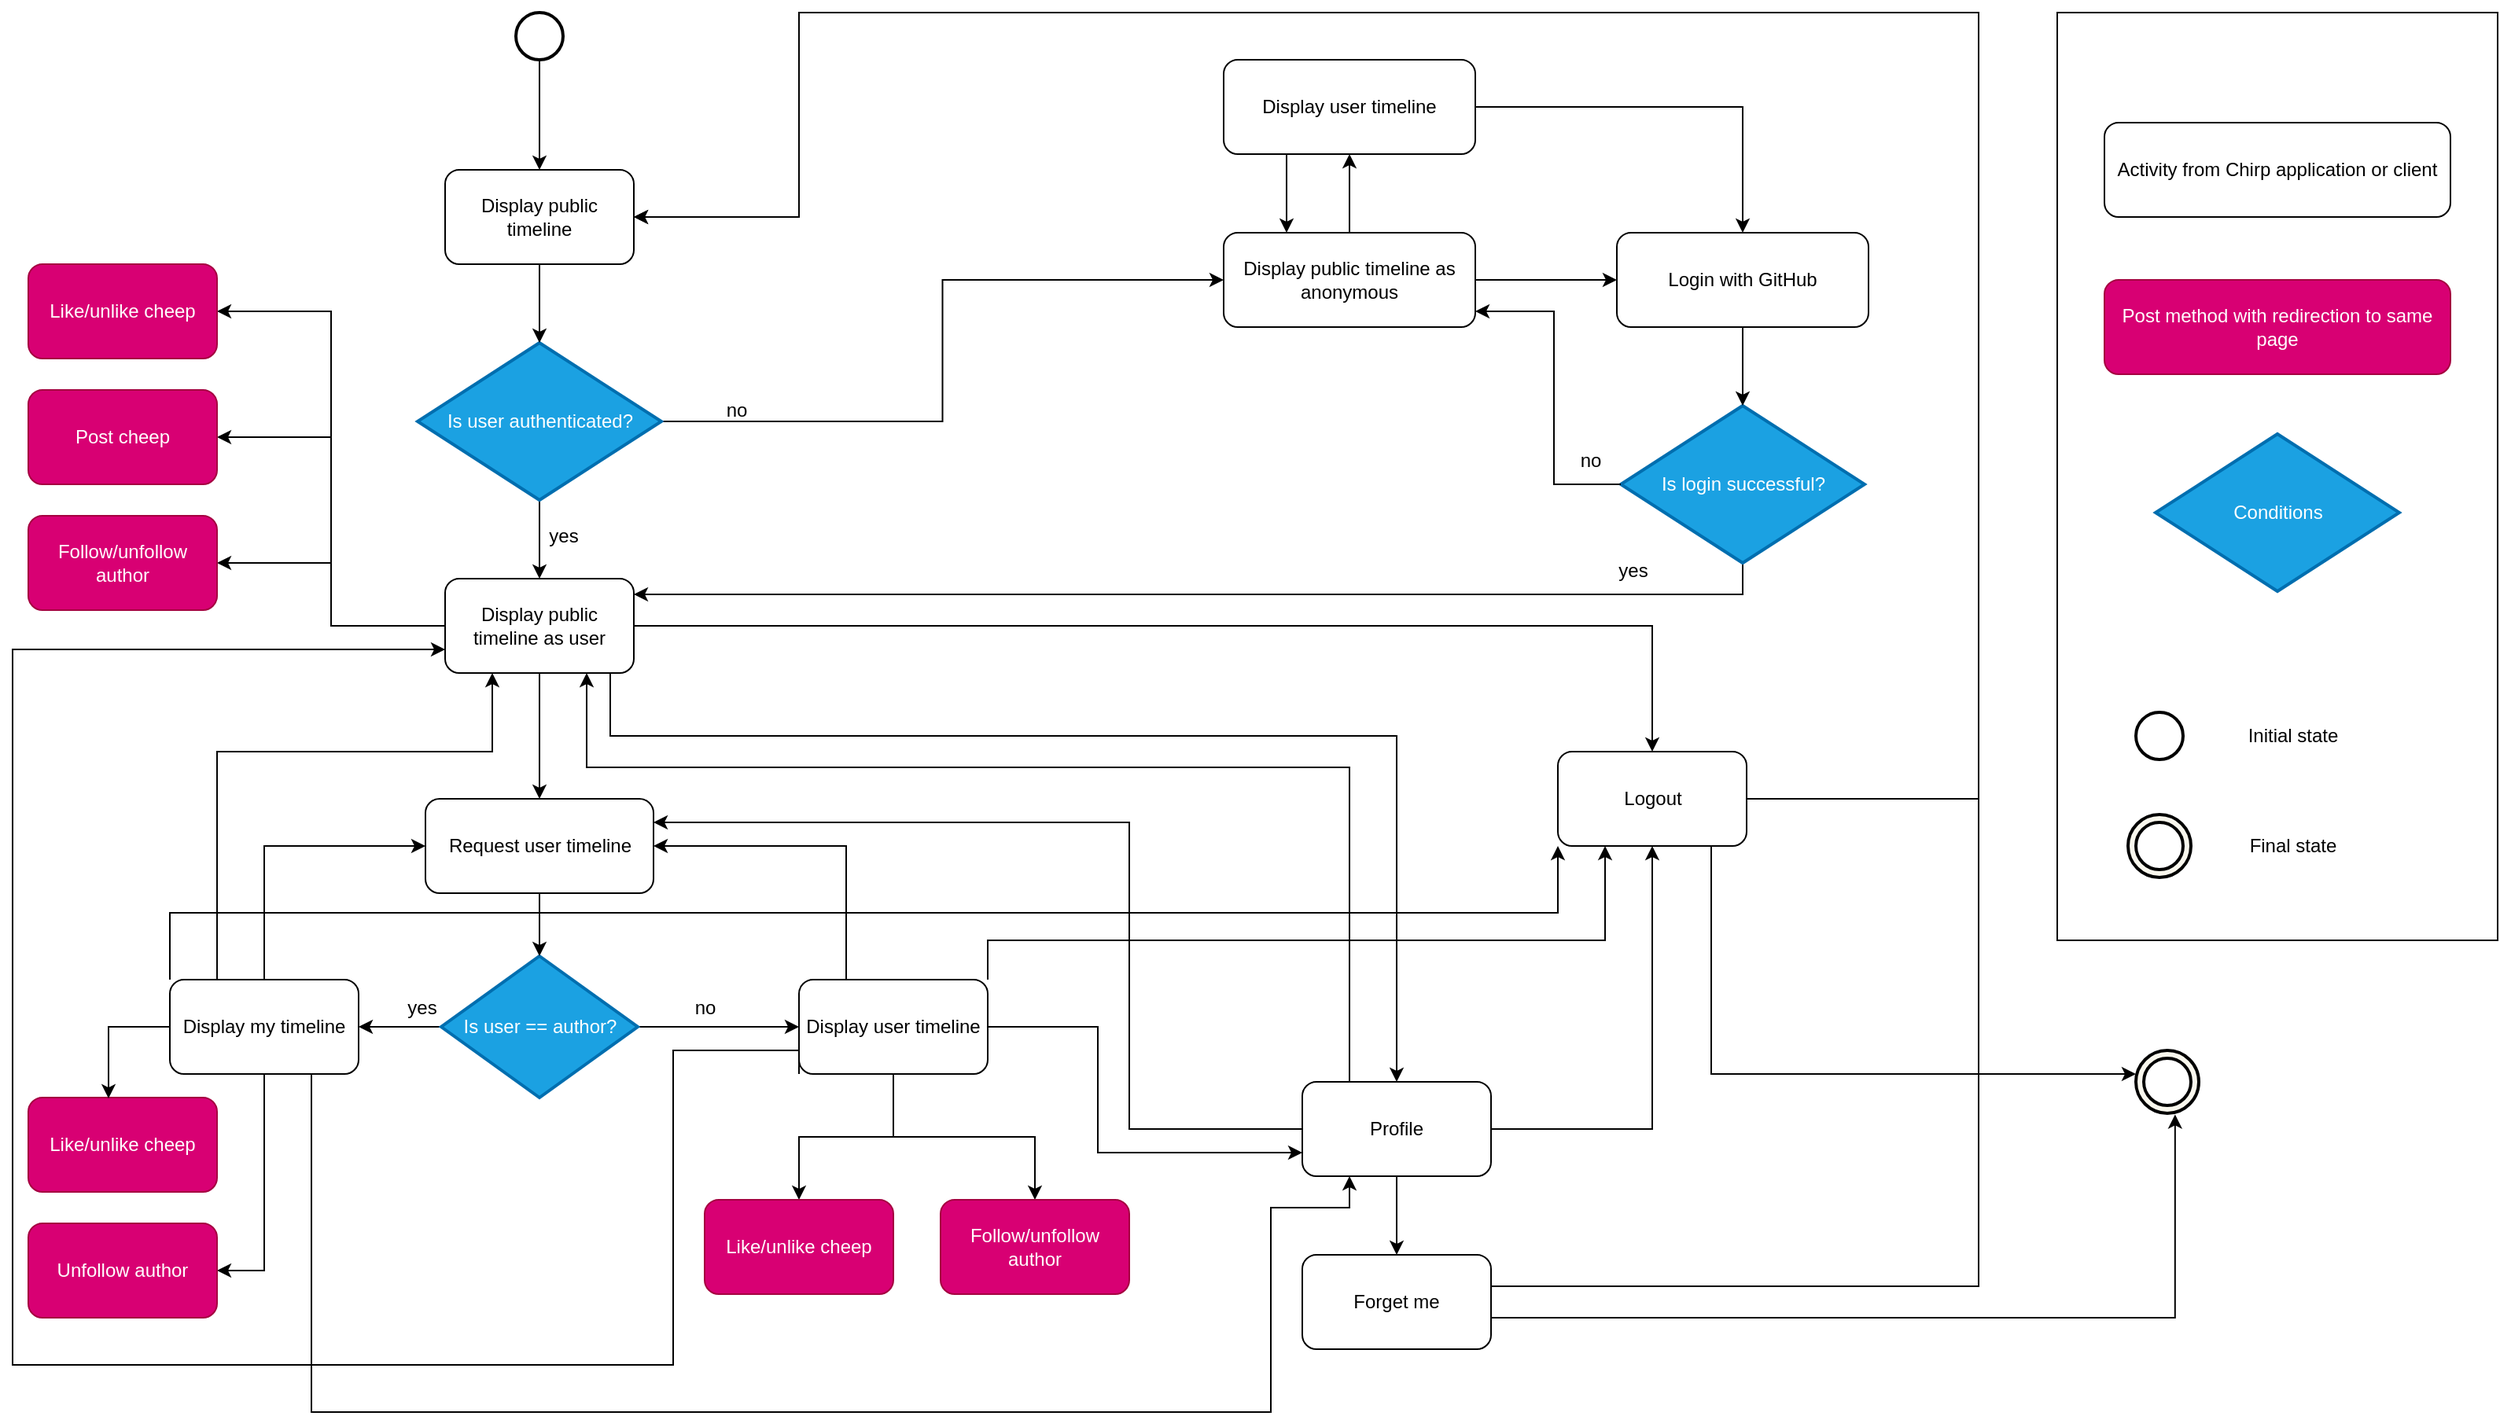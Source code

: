 <mxfile version="22.1.11" type="device">
  <diagram name="Page-1" id="CHXpjksSBtElDCjOPnnP">
    <mxGraphModel dx="1085" dy="675" grid="1" gridSize="10" guides="1" tooltips="1" connect="1" arrows="1" fold="1" page="1" pageScale="1" pageWidth="850" pageHeight="1100" math="0" shadow="0">
      <root>
        <mxCell id="0" />
        <mxCell id="1" parent="0" />
        <mxCell id="AP5AowpY2bHhcJ2szwqs-115" value="" style="rounded=0;whiteSpace=wrap;html=1;fillColor=none;" parent="1" vertex="1">
          <mxGeometry x="1320" y="90" width="280" height="590" as="geometry" />
        </mxCell>
        <mxCell id="AP5AowpY2bHhcJ2szwqs-4" style="edgeStyle=orthogonalEdgeStyle;rounded=0;orthogonalLoop=1;jettySize=auto;html=1;entryX=0.5;entryY=0;entryDx=0;entryDy=0;" parent="1" source="AP5AowpY2bHhcJ2szwqs-1" target="AP5AowpY2bHhcJ2szwqs-2" edge="1">
          <mxGeometry relative="1" as="geometry" />
        </mxCell>
        <mxCell id="AP5AowpY2bHhcJ2szwqs-1" value="" style="strokeWidth=2;html=1;shape=mxgraph.flowchart.start_2;whiteSpace=wrap;" parent="1" vertex="1">
          <mxGeometry x="340" y="90" width="30" height="30" as="geometry" />
        </mxCell>
        <mxCell id="AP5AowpY2bHhcJ2szwqs-2" value="Display public timeline" style="rounded=1;whiteSpace=wrap;html=1;" parent="1" vertex="1">
          <mxGeometry x="295" y="190" width="120" height="60" as="geometry" />
        </mxCell>
        <mxCell id="AP5AowpY2bHhcJ2szwqs-8" style="edgeStyle=orthogonalEdgeStyle;rounded=0;orthogonalLoop=1;jettySize=auto;html=1;entryX=0;entryY=0.5;entryDx=0;entryDy=0;" parent="1" source="AP5AowpY2bHhcJ2szwqs-5" target="AP5AowpY2bHhcJ2szwqs-7" edge="1">
          <mxGeometry relative="1" as="geometry" />
        </mxCell>
        <mxCell id="AP5AowpY2bHhcJ2szwqs-11" style="edgeStyle=orthogonalEdgeStyle;rounded=0;orthogonalLoop=1;jettySize=auto;html=1;entryX=0.5;entryY=0;entryDx=0;entryDy=0;" parent="1" source="AP5AowpY2bHhcJ2szwqs-5" target="AP5AowpY2bHhcJ2szwqs-10" edge="1">
          <mxGeometry relative="1" as="geometry" />
        </mxCell>
        <mxCell id="AP5AowpY2bHhcJ2szwqs-5" value="Is user authenticated?" style="strokeWidth=2;html=1;shape=mxgraph.flowchart.decision;whiteSpace=wrap;fillColor=#1ba1e2;fontColor=#ffffff;strokeColor=#006EAF;" parent="1" vertex="1">
          <mxGeometry x="277.5" y="300" width="155" height="100" as="geometry" />
        </mxCell>
        <mxCell id="AP5AowpY2bHhcJ2szwqs-6" style="edgeStyle=orthogonalEdgeStyle;rounded=0;orthogonalLoop=1;jettySize=auto;html=1;entryX=0.5;entryY=0;entryDx=0;entryDy=0;entryPerimeter=0;" parent="1" source="AP5AowpY2bHhcJ2szwqs-2" target="AP5AowpY2bHhcJ2szwqs-5" edge="1">
          <mxGeometry relative="1" as="geometry" />
        </mxCell>
        <mxCell id="AP5AowpY2bHhcJ2szwqs-21" style="edgeStyle=orthogonalEdgeStyle;rounded=0;orthogonalLoop=1;jettySize=auto;html=1;" parent="1" source="AP5AowpY2bHhcJ2szwqs-7" target="AP5AowpY2bHhcJ2szwqs-20" edge="1">
          <mxGeometry relative="1" as="geometry" />
        </mxCell>
        <mxCell id="AP5AowpY2bHhcJ2szwqs-23" style="edgeStyle=orthogonalEdgeStyle;rounded=0;orthogonalLoop=1;jettySize=auto;html=1;" parent="1" source="AP5AowpY2bHhcJ2szwqs-7" target="AP5AowpY2bHhcJ2szwqs-22" edge="1">
          <mxGeometry relative="1" as="geometry" />
        </mxCell>
        <mxCell id="AP5AowpY2bHhcJ2szwqs-7" value="Display public timeline as anonymous" style="rounded=1;whiteSpace=wrap;html=1;" parent="1" vertex="1">
          <mxGeometry x="790" y="230" width="160" height="60" as="geometry" />
        </mxCell>
        <mxCell id="AP5AowpY2bHhcJ2szwqs-9" value="no" style="text;html=1;align=center;verticalAlign=middle;resizable=0;points=[];autosize=1;strokeColor=none;fillColor=none;" parent="1" vertex="1">
          <mxGeometry x="460" y="328" width="40" height="30" as="geometry" />
        </mxCell>
        <mxCell id="AP5AowpY2bHhcJ2szwqs-14" style="edgeStyle=orthogonalEdgeStyle;rounded=0;orthogonalLoop=1;jettySize=auto;html=1;entryX=1;entryY=0.5;entryDx=0;entryDy=0;" parent="1" source="AP5AowpY2bHhcJ2szwqs-10" target="AP5AowpY2bHhcJ2szwqs-13" edge="1">
          <mxGeometry relative="1" as="geometry" />
        </mxCell>
        <mxCell id="AP5AowpY2bHhcJ2szwqs-61" style="edgeStyle=orthogonalEdgeStyle;rounded=0;orthogonalLoop=1;jettySize=auto;html=1;entryX=1;entryY=0.5;entryDx=0;entryDy=0;" parent="1" source="AP5AowpY2bHhcJ2szwqs-10" target="AP5AowpY2bHhcJ2szwqs-60" edge="1">
          <mxGeometry relative="1" as="geometry" />
        </mxCell>
        <mxCell id="AP5AowpY2bHhcJ2szwqs-62" style="edgeStyle=orthogonalEdgeStyle;rounded=0;orthogonalLoop=1;jettySize=auto;html=1;entryX=1;entryY=0.5;entryDx=0;entryDy=0;" parent="1" source="AP5AowpY2bHhcJ2szwqs-10" target="AP5AowpY2bHhcJ2szwqs-59" edge="1">
          <mxGeometry relative="1" as="geometry" />
        </mxCell>
        <mxCell id="AP5AowpY2bHhcJ2szwqs-77" value="" style="edgeStyle=orthogonalEdgeStyle;rounded=0;orthogonalLoop=1;jettySize=auto;html=1;" parent="1" source="AP5AowpY2bHhcJ2szwqs-10" target="AP5AowpY2bHhcJ2szwqs-76" edge="1">
          <mxGeometry relative="1" as="geometry" />
        </mxCell>
        <mxCell id="AP5AowpY2bHhcJ2szwqs-88" style="edgeStyle=orthogonalEdgeStyle;rounded=0;orthogonalLoop=1;jettySize=auto;html=1;" parent="1" source="AP5AowpY2bHhcJ2szwqs-10" target="AP5AowpY2bHhcJ2szwqs-87" edge="1">
          <mxGeometry relative="1" as="geometry">
            <Array as="points">
              <mxPoint x="400" y="550" />
              <mxPoint x="900" y="550" />
            </Array>
          </mxGeometry>
        </mxCell>
        <mxCell id="AP5AowpY2bHhcJ2szwqs-98" style="edgeStyle=orthogonalEdgeStyle;rounded=0;orthogonalLoop=1;jettySize=auto;html=1;" parent="1" source="AP5AowpY2bHhcJ2szwqs-10" target="AP5AowpY2bHhcJ2szwqs-96" edge="1">
          <mxGeometry relative="1" as="geometry" />
        </mxCell>
        <mxCell id="AP5AowpY2bHhcJ2szwqs-10" value="Display public timeline as user" style="rounded=1;whiteSpace=wrap;html=1;" parent="1" vertex="1">
          <mxGeometry x="295" y="450" width="120" height="60" as="geometry" />
        </mxCell>
        <mxCell id="AP5AowpY2bHhcJ2szwqs-12" value="yes" style="text;html=1;align=center;verticalAlign=middle;resizable=0;points=[];autosize=1;strokeColor=none;fillColor=none;" parent="1" vertex="1">
          <mxGeometry x="350" y="408" width="40" height="30" as="geometry" />
        </mxCell>
        <mxCell id="AP5AowpY2bHhcJ2szwqs-13" value="Post cheep" style="rounded=1;whiteSpace=wrap;html=1;fillColor=#d80073;fontColor=#ffffff;strokeColor=#A50040;" parent="1" vertex="1">
          <mxGeometry x="30" y="330" width="120" height="60" as="geometry" />
        </mxCell>
        <mxCell id="AP5AowpY2bHhcJ2szwqs-67" style="edgeStyle=orthogonalEdgeStyle;rounded=0;orthogonalLoop=1;jettySize=auto;html=1;entryX=1;entryY=0.5;entryDx=0;entryDy=0;" parent="1" source="AP5AowpY2bHhcJ2szwqs-18" target="AP5AowpY2bHhcJ2szwqs-40" edge="1">
          <mxGeometry relative="1" as="geometry" />
        </mxCell>
        <mxCell id="AP5AowpY2bHhcJ2szwqs-83" style="edgeStyle=orthogonalEdgeStyle;rounded=0;orthogonalLoop=1;jettySize=auto;html=1;entryX=0;entryY=0.5;entryDx=0;entryDy=0;exitX=0.5;exitY=0;exitDx=0;exitDy=0;" parent="1" source="AP5AowpY2bHhcJ2szwqs-18" target="AP5AowpY2bHhcJ2szwqs-76" edge="1">
          <mxGeometry relative="1" as="geometry" />
        </mxCell>
        <mxCell id="AP5AowpY2bHhcJ2szwqs-85" style="edgeStyle=orthogonalEdgeStyle;rounded=0;orthogonalLoop=1;jettySize=auto;html=1;exitX=0.25;exitY=0;exitDx=0;exitDy=0;entryX=0.25;entryY=1;entryDx=0;entryDy=0;" parent="1" source="AP5AowpY2bHhcJ2szwqs-18" target="AP5AowpY2bHhcJ2szwqs-10" edge="1">
          <mxGeometry relative="1" as="geometry">
            <Array as="points">
              <mxPoint x="150" y="560" />
              <mxPoint x="325" y="560" />
            </Array>
          </mxGeometry>
        </mxCell>
        <mxCell id="AP5AowpY2bHhcJ2szwqs-101" style="edgeStyle=orthogonalEdgeStyle;rounded=0;orthogonalLoop=1;jettySize=auto;html=1;exitX=0.75;exitY=1;exitDx=0;exitDy=0;entryX=0.25;entryY=1;entryDx=0;entryDy=0;" parent="1" source="AP5AowpY2bHhcJ2szwqs-18" target="AP5AowpY2bHhcJ2szwqs-87" edge="1">
          <mxGeometry relative="1" as="geometry">
            <Array as="points">
              <mxPoint x="210" y="980" />
              <mxPoint x="820" y="980" />
              <mxPoint x="820" y="850" />
              <mxPoint x="870" y="850" />
            </Array>
          </mxGeometry>
        </mxCell>
        <mxCell id="M7GDryWNav6uuszbYlpa-6" style="edgeStyle=orthogonalEdgeStyle;rounded=0;orthogonalLoop=1;jettySize=auto;html=1;exitX=0;exitY=0;exitDx=0;exitDy=0;entryX=0;entryY=1;entryDx=0;entryDy=0;" edge="1" parent="1" source="AP5AowpY2bHhcJ2szwqs-18" target="AP5AowpY2bHhcJ2szwqs-96">
          <mxGeometry relative="1" as="geometry" />
        </mxCell>
        <mxCell id="AP5AowpY2bHhcJ2szwqs-18" value="Display my timeline" style="rounded=1;whiteSpace=wrap;html=1;" parent="1" vertex="1">
          <mxGeometry x="120" y="705" width="120" height="60" as="geometry" />
        </mxCell>
        <mxCell id="AP5AowpY2bHhcJ2szwqs-46" style="edgeStyle=orthogonalEdgeStyle;rounded=0;orthogonalLoop=1;jettySize=auto;html=1;entryX=0.5;entryY=0;entryDx=0;entryDy=0;" parent="1" source="AP5AowpY2bHhcJ2szwqs-20" target="AP5AowpY2bHhcJ2szwqs-22" edge="1">
          <mxGeometry relative="1" as="geometry" />
        </mxCell>
        <mxCell id="AP5AowpY2bHhcJ2szwqs-47" style="edgeStyle=orthogonalEdgeStyle;rounded=0;orthogonalLoop=1;jettySize=auto;html=1;entryX=0.25;entryY=0;entryDx=0;entryDy=0;exitX=0.25;exitY=1;exitDx=0;exitDy=0;" parent="1" source="AP5AowpY2bHhcJ2szwqs-20" target="AP5AowpY2bHhcJ2szwqs-7" edge="1">
          <mxGeometry relative="1" as="geometry" />
        </mxCell>
        <mxCell id="AP5AowpY2bHhcJ2szwqs-20" value="Display user timeline" style="rounded=1;whiteSpace=wrap;html=1;" parent="1" vertex="1">
          <mxGeometry x="790" y="120" width="160" height="60" as="geometry" />
        </mxCell>
        <mxCell id="AP5AowpY2bHhcJ2szwqs-22" value="Login with GitHub" style="rounded=1;whiteSpace=wrap;html=1;" parent="1" vertex="1">
          <mxGeometry x="1040" y="230" width="160" height="60" as="geometry" />
        </mxCell>
        <mxCell id="AP5AowpY2bHhcJ2szwqs-31" style="edgeStyle=orthogonalEdgeStyle;rounded=0;orthogonalLoop=1;jettySize=auto;html=1;exitX=0.5;exitY=1;exitDx=0;exitDy=0;exitPerimeter=0;" parent="1" source="AP5AowpY2bHhcJ2szwqs-28" edge="1">
          <mxGeometry relative="1" as="geometry">
            <mxPoint x="415" y="460" as="targetPoint" />
            <Array as="points">
              <mxPoint x="1120" y="460" />
            </Array>
          </mxGeometry>
        </mxCell>
        <mxCell id="AP5AowpY2bHhcJ2szwqs-28" value="Is login successful?" style="strokeWidth=2;html=1;shape=mxgraph.flowchart.decision;whiteSpace=wrap;fillColor=#1ba1e2;fontColor=#ffffff;strokeColor=#006EAF;" parent="1" vertex="1">
          <mxGeometry x="1042.5" y="340" width="155" height="100" as="geometry" />
        </mxCell>
        <mxCell id="AP5AowpY2bHhcJ2szwqs-32" style="edgeStyle=orthogonalEdgeStyle;rounded=0;orthogonalLoop=1;jettySize=auto;html=1;entryX=0.5;entryY=0;entryDx=0;entryDy=0;entryPerimeter=0;" parent="1" source="AP5AowpY2bHhcJ2szwqs-22" target="AP5AowpY2bHhcJ2szwqs-28" edge="1">
          <mxGeometry relative="1" as="geometry" />
        </mxCell>
        <mxCell id="AP5AowpY2bHhcJ2szwqs-33" value="yes" style="text;html=1;align=center;verticalAlign=middle;resizable=0;points=[];autosize=1;strokeColor=none;fillColor=none;" parent="1" vertex="1">
          <mxGeometry x="1030" y="430" width="40" height="30" as="geometry" />
        </mxCell>
        <mxCell id="AP5AowpY2bHhcJ2szwqs-34" value="no" style="text;html=1;align=center;verticalAlign=middle;resizable=0;points=[];autosize=1;strokeColor=none;fillColor=none;" parent="1" vertex="1">
          <mxGeometry x="1002.5" y="360" width="40" height="30" as="geometry" />
        </mxCell>
        <mxCell id="AP5AowpY2bHhcJ2szwqs-65" style="edgeStyle=orthogonalEdgeStyle;rounded=0;orthogonalLoop=1;jettySize=auto;html=1;entryX=0.5;entryY=0;entryDx=0;entryDy=0;" parent="1" source="AP5AowpY2bHhcJ2szwqs-37" target="AP5AowpY2bHhcJ2szwqs-63" edge="1">
          <mxGeometry relative="1" as="geometry" />
        </mxCell>
        <mxCell id="AP5AowpY2bHhcJ2szwqs-66" style="edgeStyle=orthogonalEdgeStyle;rounded=0;orthogonalLoop=1;jettySize=auto;html=1;entryX=0.5;entryY=0;entryDx=0;entryDy=0;" parent="1" source="AP5AowpY2bHhcJ2szwqs-37" target="AP5AowpY2bHhcJ2szwqs-64" edge="1">
          <mxGeometry relative="1" as="geometry" />
        </mxCell>
        <mxCell id="AP5AowpY2bHhcJ2szwqs-84" style="edgeStyle=orthogonalEdgeStyle;rounded=0;orthogonalLoop=1;jettySize=auto;html=1;entryX=1;entryY=0.5;entryDx=0;entryDy=0;" parent="1" source="AP5AowpY2bHhcJ2szwqs-37" target="AP5AowpY2bHhcJ2szwqs-76" edge="1">
          <mxGeometry relative="1" as="geometry">
            <Array as="points">
              <mxPoint x="550" y="620" />
            </Array>
          </mxGeometry>
        </mxCell>
        <mxCell id="AP5AowpY2bHhcJ2szwqs-90" style="edgeStyle=orthogonalEdgeStyle;rounded=0;orthogonalLoop=1;jettySize=auto;html=1;exitX=0;exitY=1;exitDx=0;exitDy=0;entryX=0;entryY=0.75;entryDx=0;entryDy=0;" parent="1" source="AP5AowpY2bHhcJ2szwqs-37" target="AP5AowpY2bHhcJ2szwqs-10" edge="1">
          <mxGeometry relative="1" as="geometry">
            <mxPoint x="240" y="510" as="targetPoint" />
            <Array as="points">
              <mxPoint x="520" y="750" />
              <mxPoint x="440" y="750" />
              <mxPoint x="440" y="950" />
              <mxPoint x="20" y="950" />
              <mxPoint x="20" y="495" />
            </Array>
          </mxGeometry>
        </mxCell>
        <mxCell id="AP5AowpY2bHhcJ2szwqs-100" style="edgeStyle=orthogonalEdgeStyle;rounded=0;orthogonalLoop=1;jettySize=auto;html=1;entryX=0;entryY=0.75;entryDx=0;entryDy=0;" parent="1" source="AP5AowpY2bHhcJ2szwqs-37" target="AP5AowpY2bHhcJ2szwqs-87" edge="1">
          <mxGeometry relative="1" as="geometry">
            <Array as="points">
              <mxPoint x="710" y="735" />
              <mxPoint x="710" y="815" />
            </Array>
          </mxGeometry>
        </mxCell>
        <mxCell id="M7GDryWNav6uuszbYlpa-7" style="edgeStyle=orthogonalEdgeStyle;rounded=0;orthogonalLoop=1;jettySize=auto;html=1;exitX=1;exitY=0;exitDx=0;exitDy=0;entryX=0.25;entryY=1;entryDx=0;entryDy=0;" edge="1" parent="1" source="AP5AowpY2bHhcJ2szwqs-37" target="AP5AowpY2bHhcJ2szwqs-96">
          <mxGeometry relative="1" as="geometry">
            <Array as="points">
              <mxPoint x="640" y="680" />
              <mxPoint x="1033" y="680" />
            </Array>
          </mxGeometry>
        </mxCell>
        <mxCell id="AP5AowpY2bHhcJ2szwqs-37" value="Display user timeline" style="rounded=1;whiteSpace=wrap;html=1;" parent="1" vertex="1">
          <mxGeometry x="520" y="705" width="120" height="60" as="geometry" />
        </mxCell>
        <mxCell id="AP5AowpY2bHhcJ2szwqs-40" value="Unfollow author" style="rounded=1;whiteSpace=wrap;html=1;fillColor=#d80073;fontColor=#ffffff;strokeColor=#A50040;" parent="1" vertex="1">
          <mxGeometry x="30" y="860" width="120" height="60" as="geometry" />
        </mxCell>
        <mxCell id="AP5AowpY2bHhcJ2szwqs-43" value="Like/unlike cheep" style="rounded=1;whiteSpace=wrap;html=1;fillColor=#d80073;fontColor=#ffffff;strokeColor=#A50040;" parent="1" vertex="1">
          <mxGeometry x="30" y="780" width="120" height="60" as="geometry" />
        </mxCell>
        <mxCell id="AP5AowpY2bHhcJ2szwqs-49" style="edgeStyle=orthogonalEdgeStyle;rounded=0;orthogonalLoop=1;jettySize=auto;html=1;" parent="1" source="AP5AowpY2bHhcJ2szwqs-28" target="AP5AowpY2bHhcJ2szwqs-7" edge="1">
          <mxGeometry relative="1" as="geometry">
            <Array as="points">
              <mxPoint x="1000" y="390" />
              <mxPoint x="1000" y="280" />
            </Array>
          </mxGeometry>
        </mxCell>
        <mxCell id="AP5AowpY2bHhcJ2szwqs-57" style="edgeStyle=orthogonalEdgeStyle;rounded=0;orthogonalLoop=1;jettySize=auto;html=1;entryX=0.425;entryY=0.009;entryDx=0;entryDy=0;entryPerimeter=0;exitX=0;exitY=0.5;exitDx=0;exitDy=0;" parent="1" source="AP5AowpY2bHhcJ2szwqs-18" target="AP5AowpY2bHhcJ2szwqs-43" edge="1">
          <mxGeometry relative="1" as="geometry" />
        </mxCell>
        <mxCell id="AP5AowpY2bHhcJ2szwqs-59" value="Like/unlike cheep" style="rounded=1;whiteSpace=wrap;html=1;fillColor=#d80073;strokeColor=#A50040;fontColor=#ffffff;" parent="1" vertex="1">
          <mxGeometry x="30" y="250" width="120" height="60" as="geometry" />
        </mxCell>
        <mxCell id="AP5AowpY2bHhcJ2szwqs-60" value="Follow/unfollow author" style="rounded=1;whiteSpace=wrap;html=1;fillColor=#d80073;fontColor=#ffffff;strokeColor=#A50040;" parent="1" vertex="1">
          <mxGeometry x="30" y="410" width="120" height="60" as="geometry" />
        </mxCell>
        <mxCell id="AP5AowpY2bHhcJ2szwqs-63" value="Like/unlike cheep" style="rounded=1;whiteSpace=wrap;html=1;fillColor=#d80073;fontColor=#ffffff;strokeColor=#A50040;" parent="1" vertex="1">
          <mxGeometry x="460" y="845" width="120" height="60" as="geometry" />
        </mxCell>
        <mxCell id="AP5AowpY2bHhcJ2szwqs-64" value="Follow/unfollow author" style="rounded=1;whiteSpace=wrap;html=1;fillColor=#d80073;fontColor=#ffffff;strokeColor=#A50040;" parent="1" vertex="1">
          <mxGeometry x="610" y="845" width="120" height="60" as="geometry" />
        </mxCell>
        <mxCell id="AP5AowpY2bHhcJ2szwqs-79" style="edgeStyle=orthogonalEdgeStyle;rounded=0;orthogonalLoop=1;jettySize=auto;html=1;entryX=1;entryY=0.5;entryDx=0;entryDy=0;" parent="1" source="AP5AowpY2bHhcJ2szwqs-75" target="AP5AowpY2bHhcJ2szwqs-18" edge="1">
          <mxGeometry relative="1" as="geometry" />
        </mxCell>
        <mxCell id="AP5AowpY2bHhcJ2szwqs-80" style="edgeStyle=orthogonalEdgeStyle;rounded=0;orthogonalLoop=1;jettySize=auto;html=1;exitX=1;exitY=0.5;exitDx=0;exitDy=0;exitPerimeter=0;entryX=0;entryY=0.5;entryDx=0;entryDy=0;" parent="1" source="AP5AowpY2bHhcJ2szwqs-75" target="AP5AowpY2bHhcJ2szwqs-37" edge="1">
          <mxGeometry relative="1" as="geometry" />
        </mxCell>
        <mxCell id="AP5AowpY2bHhcJ2szwqs-75" value="Is user == author?" style="strokeWidth=2;html=1;shape=mxgraph.flowchart.decision;whiteSpace=wrap;fillColor=#1ba1e2;fontColor=#ffffff;strokeColor=#006EAF;" parent="1" vertex="1">
          <mxGeometry x="292.5" y="690" width="125" height="90" as="geometry" />
        </mxCell>
        <mxCell id="AP5AowpY2bHhcJ2szwqs-76" value="Request user timeline" style="whiteSpace=wrap;html=1;rounded=1;" parent="1" vertex="1">
          <mxGeometry x="282.5" y="590" width="145" height="60" as="geometry" />
        </mxCell>
        <mxCell id="AP5AowpY2bHhcJ2szwqs-78" style="edgeStyle=orthogonalEdgeStyle;rounded=0;orthogonalLoop=1;jettySize=auto;html=1;entryX=0.5;entryY=0;entryDx=0;entryDy=0;entryPerimeter=0;" parent="1" source="AP5AowpY2bHhcJ2szwqs-76" target="AP5AowpY2bHhcJ2szwqs-75" edge="1">
          <mxGeometry relative="1" as="geometry" />
        </mxCell>
        <mxCell id="AP5AowpY2bHhcJ2szwqs-81" value="no" style="text;html=1;align=center;verticalAlign=middle;resizable=0;points=[];autosize=1;strokeColor=none;fillColor=none;" parent="1" vertex="1">
          <mxGeometry x="440" y="708" width="40" height="30" as="geometry" />
        </mxCell>
        <mxCell id="AP5AowpY2bHhcJ2szwqs-82" value="yes" style="text;html=1;align=center;verticalAlign=middle;resizable=0;points=[];autosize=1;strokeColor=none;fillColor=none;" parent="1" vertex="1">
          <mxGeometry x="260" y="708" width="40" height="30" as="geometry" />
        </mxCell>
        <mxCell id="AP5AowpY2bHhcJ2szwqs-89" style="edgeStyle=orthogonalEdgeStyle;rounded=0;orthogonalLoop=1;jettySize=auto;html=1;entryX=1;entryY=0.25;entryDx=0;entryDy=0;" parent="1" source="AP5AowpY2bHhcJ2szwqs-87" target="AP5AowpY2bHhcJ2szwqs-76" edge="1">
          <mxGeometry relative="1" as="geometry">
            <Array as="points">
              <mxPoint x="730" y="800" />
              <mxPoint x="730" y="605" />
            </Array>
          </mxGeometry>
        </mxCell>
        <mxCell id="AP5AowpY2bHhcJ2szwqs-91" style="edgeStyle=orthogonalEdgeStyle;rounded=0;orthogonalLoop=1;jettySize=auto;html=1;exitX=0.25;exitY=0;exitDx=0;exitDy=0;entryX=0.75;entryY=1;entryDx=0;entryDy=0;" parent="1" source="AP5AowpY2bHhcJ2szwqs-87" target="AP5AowpY2bHhcJ2szwqs-10" edge="1">
          <mxGeometry relative="1" as="geometry">
            <Array as="points">
              <mxPoint x="870" y="570" />
              <mxPoint x="385" y="570" />
            </Array>
          </mxGeometry>
        </mxCell>
        <mxCell id="AP5AowpY2bHhcJ2szwqs-93" style="edgeStyle=orthogonalEdgeStyle;rounded=0;orthogonalLoop=1;jettySize=auto;html=1;" parent="1" source="AP5AowpY2bHhcJ2szwqs-87" target="AP5AowpY2bHhcJ2szwqs-92" edge="1">
          <mxGeometry relative="1" as="geometry" />
        </mxCell>
        <mxCell id="AP5AowpY2bHhcJ2szwqs-99" style="edgeStyle=orthogonalEdgeStyle;rounded=0;orthogonalLoop=1;jettySize=auto;html=1;" parent="1" source="AP5AowpY2bHhcJ2szwqs-87" target="AP5AowpY2bHhcJ2szwqs-96" edge="1">
          <mxGeometry relative="1" as="geometry" />
        </mxCell>
        <mxCell id="AP5AowpY2bHhcJ2szwqs-87" value="Profile" style="rounded=1;whiteSpace=wrap;html=1;" parent="1" vertex="1">
          <mxGeometry x="840" y="770" width="120" height="60" as="geometry" />
        </mxCell>
        <mxCell id="AP5AowpY2bHhcJ2szwqs-95" style="edgeStyle=orthogonalEdgeStyle;rounded=0;orthogonalLoop=1;jettySize=auto;html=1;entryX=1;entryY=0.5;entryDx=0;entryDy=0;" parent="1" source="AP5AowpY2bHhcJ2szwqs-92" target="AP5AowpY2bHhcJ2szwqs-2" edge="1">
          <mxGeometry relative="1" as="geometry">
            <mxPoint x="1280" y="450" as="targetPoint" />
            <Array as="points">
              <mxPoint x="1270" y="900" />
              <mxPoint x="1270" y="90" />
              <mxPoint x="520" y="90" />
              <mxPoint x="520" y="220" />
            </Array>
          </mxGeometry>
        </mxCell>
        <mxCell id="AP5AowpY2bHhcJ2szwqs-92" value="Forget me" style="rounded=1;whiteSpace=wrap;html=1;" parent="1" vertex="1">
          <mxGeometry x="840" y="880" width="120" height="60" as="geometry" />
        </mxCell>
        <mxCell id="AP5AowpY2bHhcJ2szwqs-97" style="edgeStyle=orthogonalEdgeStyle;rounded=0;orthogonalLoop=1;jettySize=auto;html=1;entryX=1;entryY=0.5;entryDx=0;entryDy=0;" parent="1" source="AP5AowpY2bHhcJ2szwqs-96" target="AP5AowpY2bHhcJ2szwqs-2" edge="1">
          <mxGeometry relative="1" as="geometry">
            <Array as="points">
              <mxPoint x="1270" y="590" />
              <mxPoint x="1270" y="90" />
              <mxPoint x="520" y="90" />
              <mxPoint x="520" y="220" />
            </Array>
          </mxGeometry>
        </mxCell>
        <mxCell id="AP5AowpY2bHhcJ2szwqs-96" value="Logout" style="rounded=1;whiteSpace=wrap;html=1;" parent="1" vertex="1">
          <mxGeometry x="1002.5" y="560" width="120" height="60" as="geometry" />
        </mxCell>
        <mxCell id="AP5AowpY2bHhcJ2szwqs-109" style="edgeStyle=orthogonalEdgeStyle;rounded=0;orthogonalLoop=1;jettySize=auto;html=1;entryX=0;entryY=0.5;entryDx=0;entryDy=0;entryPerimeter=0;" parent="1" source="AP5AowpY2bHhcJ2szwqs-96" edge="1">
          <mxGeometry relative="1" as="geometry">
            <mxPoint x="1370" y="765" as="targetPoint" />
            <Array as="points">
              <mxPoint x="1100" y="765" />
            </Array>
          </mxGeometry>
        </mxCell>
        <mxCell id="AP5AowpY2bHhcJ2szwqs-110" style="edgeStyle=orthogonalEdgeStyle;rounded=0;orthogonalLoop=1;jettySize=auto;html=1;entryX=0.623;entryY=1.018;entryDx=0;entryDy=0;entryPerimeter=0;" parent="1" source="AP5AowpY2bHhcJ2szwqs-92" target="M7GDryWNav6uuszbYlpa-1" edge="1">
          <mxGeometry relative="1" as="geometry">
            <Array as="points">
              <mxPoint x="1395" y="920" />
            </Array>
            <mxPoint x="1395" y="790" as="targetPoint" />
          </mxGeometry>
        </mxCell>
        <mxCell id="AP5AowpY2bHhcJ2szwqs-111" value="&lt;div&gt;&lt;/div&gt;Post method with redirection to same page" style="rounded=1;whiteSpace=wrap;html=1;fillColor=#d80073;fontColor=#ffffff;strokeColor=#A50040;" parent="1" vertex="1">
          <mxGeometry x="1350" y="260" width="220" height="60" as="geometry" />
        </mxCell>
        <mxCell id="AP5AowpY2bHhcJ2szwqs-113" value="Activity from Chirp application or client" style="rounded=1;whiteSpace=wrap;html=1;" parent="1" vertex="1">
          <mxGeometry x="1350" y="160" width="220" height="60" as="geometry" />
        </mxCell>
        <mxCell id="AP5AowpY2bHhcJ2szwqs-114" value="Conditions" style="strokeWidth=2;html=1;shape=mxgraph.flowchart.decision;whiteSpace=wrap;fillColor=#1ba1e2;fontColor=#ffffff;strokeColor=#006EAF;" parent="1" vertex="1">
          <mxGeometry x="1382.5" y="358" width="155" height="100" as="geometry" />
        </mxCell>
        <mxCell id="AP5AowpY2bHhcJ2szwqs-124" value="" style="strokeWidth=2;html=1;shape=mxgraph.flowchart.start_2;whiteSpace=wrap;" parent="1" vertex="1">
          <mxGeometry x="1370" y="535" width="30" height="30" as="geometry" />
        </mxCell>
        <mxCell id="AP5AowpY2bHhcJ2szwqs-125" value="Initial state" style="text;html=1;strokeColor=none;fillColor=none;align=center;verticalAlign=middle;whiteSpace=wrap;rounded=0;" parent="1" vertex="1">
          <mxGeometry x="1440" y="535" width="60" height="30" as="geometry" />
        </mxCell>
        <mxCell id="AP5AowpY2bHhcJ2szwqs-127" value="Final state" style="text;html=1;strokeColor=none;fillColor=none;align=center;verticalAlign=middle;whiteSpace=wrap;rounded=0;" parent="1" vertex="1">
          <mxGeometry x="1440" y="605" width="60" height="30" as="geometry" />
        </mxCell>
        <mxCell id="M7GDryWNav6uuszbYlpa-1" value="" style="strokeWidth=2;html=1;shape=mxgraph.flowchart.start_2;whiteSpace=wrap;fillColor=#f9f7ed;strokeColor=#000000;" vertex="1" parent="1">
          <mxGeometry x="1370" y="750" width="40" height="40" as="geometry" />
        </mxCell>
        <mxCell id="M7GDryWNav6uuszbYlpa-2" value="" style="strokeWidth=2;html=1;shape=mxgraph.flowchart.start_2;whiteSpace=wrap;" vertex="1" parent="1">
          <mxGeometry x="1375" y="755" width="30" height="30" as="geometry" />
        </mxCell>
        <mxCell id="M7GDryWNav6uuszbYlpa-3" value="" style="strokeWidth=2;html=1;shape=mxgraph.flowchart.start_2;whiteSpace=wrap;fillColor=#f9f7ed;strokeColor=#000000;" vertex="1" parent="1">
          <mxGeometry x="1365" y="600" width="40" height="40" as="geometry" />
        </mxCell>
        <mxCell id="M7GDryWNav6uuszbYlpa-4" value="" style="strokeWidth=2;html=1;shape=mxgraph.flowchart.start_2;whiteSpace=wrap;" vertex="1" parent="1">
          <mxGeometry x="1370" y="605" width="30" height="30" as="geometry" />
        </mxCell>
      </root>
    </mxGraphModel>
  </diagram>
</mxfile>
